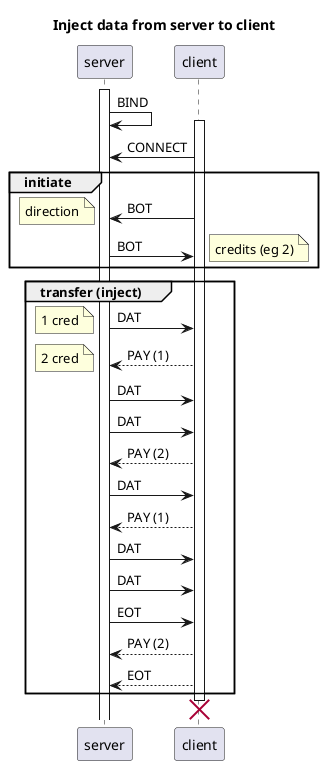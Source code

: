 @startuml
title Inject data from server to client
activate server
        server -> server: BIND
        activate client
                client -> server : CONNECT
                group initiate
                        client -> server : BOT
                        note left
                                direction
                        end note
                        server -> client : BOT
                        note right
                                credits (eg 2)
                        end note
                end
                group transfer (inject)
                        server  -> client : DAT
                        note left
                                1 cred
                        end note
                        client --> server : PAY (1)
                        note left
                                2 cred
                        end note
                        server  -> client : DAT
                        server  -> client : DAT
                        client --> server : PAY (2)
                        server  -> client : DAT
                        client --> server : PAY (1)
                        server  -> client : DAT
                        server  -> client : DAT
                        server -> client : EOT
                        client --> server : PAY (2)
                        client --> server : EOT
                end
                destroy client
                @enduml
